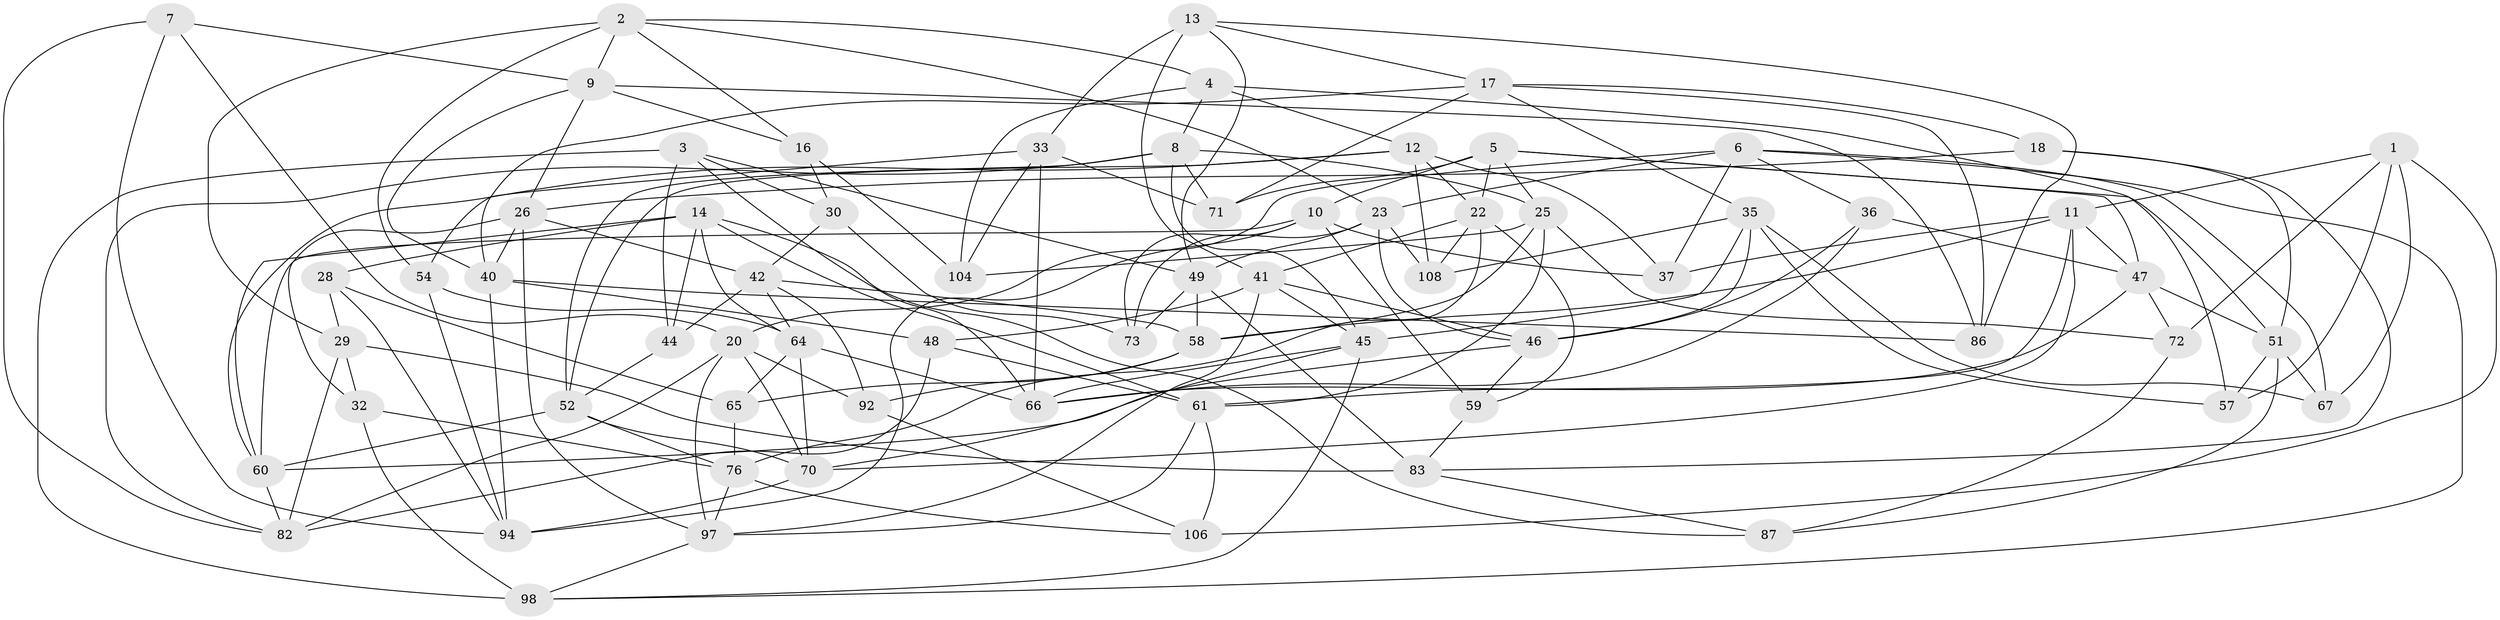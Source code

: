 // Generated by graph-tools (version 1.1) at 2025/52/02/27/25 19:52:29]
// undirected, 67 vertices, 173 edges
graph export_dot {
graph [start="1"]
  node [color=gray90,style=filled];
  1 [super="+101"];
  2 [super="+38"];
  3 [super="+19"];
  4 [super="+89"];
  5 [super="+68"];
  6 [super="+53"];
  7;
  8 [super="+27"];
  9 [super="+100"];
  10 [super="+85"];
  11 [super="+96"];
  12 [super="+34"];
  13 [super="+55"];
  14 [super="+15"];
  16;
  17 [super="+39"];
  18;
  20 [super="+21"];
  22 [super="+50"];
  23 [super="+24"];
  25 [super="+91"];
  26 [super="+56"];
  28;
  29 [super="+31"];
  30;
  32;
  33 [super="+43"];
  35 [super="+69"];
  36;
  37;
  40 [super="+74"];
  41 [super="+81"];
  42 [super="+99"];
  44;
  45 [super="+77"];
  46 [super="+105"];
  47 [super="+88"];
  48;
  49 [super="+75"];
  51 [super="+95"];
  52 [super="+62"];
  54;
  57 [super="+63"];
  58 [super="+79"];
  59;
  60 [super="+80"];
  61 [super="+93"];
  64 [super="+78"];
  65;
  66 [super="+84"];
  67;
  70 [super="+90"];
  71;
  72;
  73;
  76 [super="+107"];
  82 [super="+111"];
  83 [super="+102"];
  86;
  87;
  92;
  94 [super="+109"];
  97 [super="+110"];
  98 [super="+103"];
  104;
  106;
  108;
  1 -- 67;
  1 -- 106;
  1 -- 57 [weight=2];
  1 -- 72;
  1 -- 11;
  2 -- 16;
  2 -- 4;
  2 -- 9;
  2 -- 29;
  2 -- 54;
  2 -- 23;
  3 -- 98 [weight=2];
  3 -- 66;
  3 -- 49;
  3 -- 44;
  3 -- 30;
  4 -- 104;
  4 -- 12;
  4 -- 57 [weight=2];
  4 -- 8;
  5 -- 51;
  5 -- 47;
  5 -- 10;
  5 -- 25;
  5 -- 22;
  5 -- 71;
  6 -- 36;
  6 -- 98;
  6 -- 23;
  6 -- 67;
  6 -- 20;
  6 -- 37;
  7 -- 94;
  7 -- 82;
  7 -- 20;
  7 -- 9;
  8 -- 45;
  8 -- 25;
  8 -- 52;
  8 -- 82;
  8 -- 71;
  9 -- 16;
  9 -- 26;
  9 -- 40;
  9 -- 86;
  10 -- 37;
  10 -- 73;
  10 -- 59;
  10 -- 60;
  10 -- 94;
  11 -- 47;
  11 -- 70;
  11 -- 37;
  11 -- 61;
  11 -- 58;
  12 -- 52;
  12 -- 37;
  12 -- 108;
  12 -- 22;
  12 -- 60;
  13 -- 33 [weight=2];
  13 -- 49;
  13 -- 41;
  13 -- 86;
  13 -- 17;
  14 -- 28;
  14 -- 87;
  14 -- 44;
  14 -- 61;
  14 -- 60;
  14 -- 64;
  16 -- 30;
  16 -- 104;
  17 -- 86;
  17 -- 35;
  17 -- 71;
  17 -- 40;
  17 -- 18;
  18 -- 26;
  18 -- 51;
  18 -- 83;
  20 -- 97;
  20 -- 70;
  20 -- 92;
  20 -- 82;
  22 -- 76;
  22 -- 108;
  22 -- 59;
  22 -- 41;
  23 -- 73;
  23 -- 108;
  23 -- 46;
  23 -- 49;
  25 -- 72;
  25 -- 58;
  25 -- 104;
  25 -- 61;
  26 -- 32;
  26 -- 42;
  26 -- 40;
  26 -- 97;
  28 -- 94;
  28 -- 65;
  28 -- 29;
  29 -- 83 [weight=2];
  29 -- 32;
  29 -- 82;
  30 -- 73;
  30 -- 42;
  32 -- 98;
  32 -- 76;
  33 -- 54;
  33 -- 66;
  33 -- 104;
  33 -- 71;
  35 -- 45;
  35 -- 57;
  35 -- 67;
  35 -- 108;
  35 -- 46;
  36 -- 46;
  36 -- 66;
  36 -- 47;
  40 -- 94;
  40 -- 86;
  40 -- 48;
  41 -- 45;
  41 -- 48;
  41 -- 46;
  41 -- 97;
  42 -- 58;
  42 -- 44;
  42 -- 92;
  42 -- 64;
  44 -- 52;
  45 -- 98;
  45 -- 66;
  45 -- 70;
  46 -- 59;
  46 -- 60;
  47 -- 66;
  47 -- 72;
  47 -- 51;
  48 -- 61;
  48 -- 82;
  49 -- 83;
  49 -- 73;
  49 -- 58;
  51 -- 57;
  51 -- 67;
  51 -- 87;
  52 -- 70;
  52 -- 60;
  52 -- 76;
  54 -- 64;
  54 -- 94;
  58 -- 65;
  58 -- 92;
  59 -- 83;
  60 -- 82;
  61 -- 106;
  61 -- 97;
  64 -- 66;
  64 -- 70;
  64 -- 65;
  65 -- 76;
  70 -- 94;
  72 -- 87;
  76 -- 106;
  76 -- 97;
  83 -- 87;
  92 -- 106;
  97 -- 98;
}
